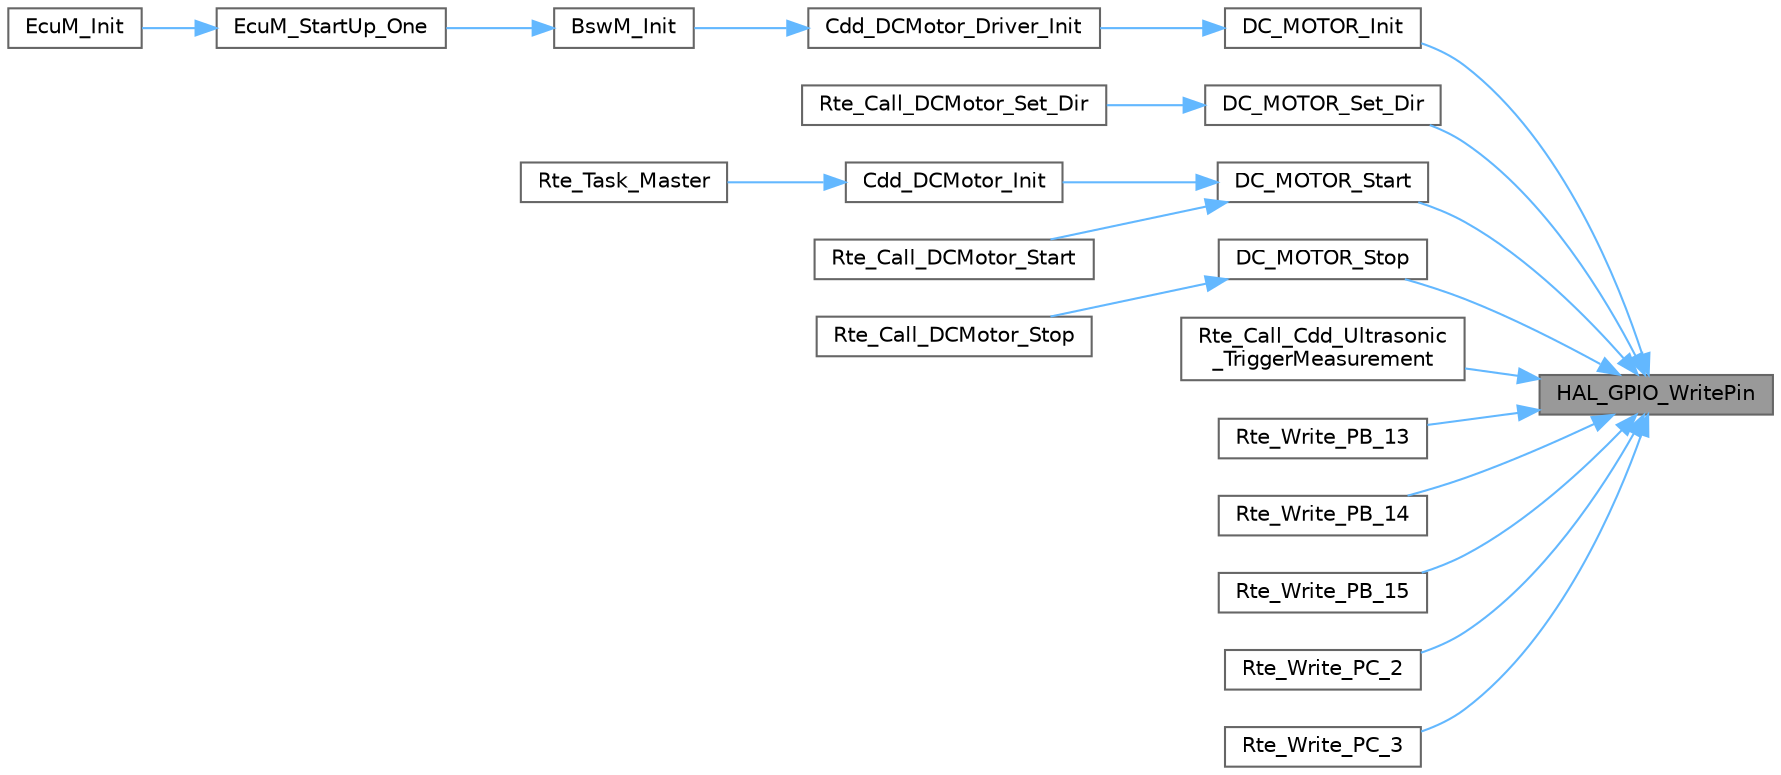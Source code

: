 digraph "HAL_GPIO_WritePin"
{
 // LATEX_PDF_SIZE
  bgcolor="transparent";
  edge [fontname=Helvetica,fontsize=10,labelfontname=Helvetica,labelfontsize=10];
  node [fontname=Helvetica,fontsize=10,shape=box,height=0.2,width=0.4];
  rankdir="RL";
  Node1 [id="Node000001",label="HAL_GPIO_WritePin",height=0.2,width=0.4,color="gray40", fillcolor="grey60", style="filled", fontcolor="black",tooltip=" "];
  Node1 -> Node2 [id="edge1_Node000001_Node000002",dir="back",color="steelblue1",style="solid",tooltip=" "];
  Node2 [id="Node000002",label="DC_MOTOR_Init",height=0.2,width=0.4,color="grey40", fillcolor="white", style="filled",URL="$_cdd___d_c_motor_8c.html#a68954c455419b4b44a78851e6c2e177b",tooltip=" "];
  Node2 -> Node3 [id="edge2_Node000002_Node000003",dir="back",color="steelblue1",style="solid",tooltip=" "];
  Node3 [id="Node000003",label="Cdd_DCMotor_Driver_Init",height=0.2,width=0.4,color="grey40", fillcolor="white", style="filled",URL="$_cdd___d_c_motor_8c.html#a17a38b3a3b0a23f04ef35e7ce86deb69",tooltip="Cdd_DCMotor module initialization function."];
  Node3 -> Node4 [id="edge3_Node000003_Node000004",dir="back",color="steelblue1",style="solid",tooltip=" "];
  Node4 [id="Node000004",label="BswM_Init",height=0.2,width=0.4,color="grey40", fillcolor="white", style="filled",URL="$_bsw_m_8c.html#a8b27b28fca934568c53d39e325f5f99d",tooltip=" "];
  Node4 -> Node5 [id="edge4_Node000004_Node000005",dir="back",color="steelblue1",style="solid",tooltip=" "];
  Node5 [id="Node000005",label="EcuM_StartUp_One",height=0.2,width=0.4,color="grey40", fillcolor="white", style="filled",URL="$_ecu_m_8c.html#af3de2af250b278959abacb9c5242596d",tooltip=" "];
  Node5 -> Node6 [id="edge5_Node000005_Node000006",dir="back",color="steelblue1",style="solid",tooltip=" "];
  Node6 [id="Node000006",label="EcuM_Init",height=0.2,width=0.4,color="grey40", fillcolor="white", style="filled",URL="$_ecu_m_8c.html#adb61804e9dba7fd50f6b45b307265451",tooltip=" "];
  Node1 -> Node7 [id="edge6_Node000001_Node000007",dir="back",color="steelblue1",style="solid",tooltip=" "];
  Node7 [id="Node000007",label="DC_MOTOR_Set_Dir",height=0.2,width=0.4,color="grey40", fillcolor="white", style="filled",URL="$_cdd___d_c_motor_8c.html#a841a1da53c6bf5b5dd47bb9904bf74cd",tooltip=" "];
  Node7 -> Node8 [id="edge7_Node000007_Node000008",dir="back",color="steelblue1",style="solid",tooltip=" "];
  Node8 [id="Node000008",label="Rte_Call_DCMotor_Set_Dir",height=0.2,width=0.4,color="grey40", fillcolor="white", style="filled",URL="$_rte_8c.html#a94a57056fe8b804dfdd0dd28649b49b0",tooltip=" "];
  Node1 -> Node9 [id="edge8_Node000001_Node000009",dir="back",color="steelblue1",style="solid",tooltip=" "];
  Node9 [id="Node000009",label="DC_MOTOR_Start",height=0.2,width=0.4,color="grey40", fillcolor="white", style="filled",URL="$_cdd___d_c_motor_8c.html#a9271e69324dfa6f157542cbfb65509e5",tooltip=" "];
  Node9 -> Node10 [id="edge9_Node000009_Node000010",dir="back",color="steelblue1",style="solid",tooltip=" "];
  Node10 [id="Node000010",label="Cdd_DCMotor_Init",height=0.2,width=0.4,color="grey40", fillcolor="white", style="filled",URL="$_cdd___d_c_motor_8c.html#aa8841261f96065cd7d29e04dcff49e1d",tooltip="Cdd_DCMotor module initialization function."];
  Node10 -> Node11 [id="edge10_Node000010_Node000011",dir="back",color="steelblue1",style="solid",tooltip=" "];
  Node11 [id="Node000011",label="Rte_Task_Master",height=0.2,width=0.4,color="grey40", fillcolor="white", style="filled",URL="$_rte_8c.html#a64a41eafc57522de06890f9bfcf3e26b",tooltip=" "];
  Node9 -> Node12 [id="edge11_Node000009_Node000012",dir="back",color="steelblue1",style="solid",tooltip=" "];
  Node12 [id="Node000012",label="Rte_Call_DCMotor_Start",height=0.2,width=0.4,color="grey40", fillcolor="white", style="filled",URL="$_rte_8c.html#a1cefc671ff22b5cbe1b3a0bea89b14e8",tooltip=" "];
  Node1 -> Node13 [id="edge12_Node000001_Node000013",dir="back",color="steelblue1",style="solid",tooltip=" "];
  Node13 [id="Node000013",label="DC_MOTOR_Stop",height=0.2,width=0.4,color="grey40", fillcolor="white", style="filled",URL="$_cdd___d_c_motor_8c.html#a718938bdc16b3d6efc3af5cb754ac1a7",tooltip=" "];
  Node13 -> Node14 [id="edge13_Node000013_Node000014",dir="back",color="steelblue1",style="solid",tooltip=" "];
  Node14 [id="Node000014",label="Rte_Call_DCMotor_Stop",height=0.2,width=0.4,color="grey40", fillcolor="white", style="filled",URL="$_rte_8c.html#ac668c5b9f9170f2493a1fcbfcad2f5c3",tooltip=" "];
  Node1 -> Node15 [id="edge14_Node000001_Node000015",dir="back",color="steelblue1",style="solid",tooltip=" "];
  Node15 [id="Node000015",label="Rte_Call_Cdd_Ultrasonic\l_TriggerMeasurement",height=0.2,width=0.4,color="grey40", fillcolor="white", style="filled",URL="$_rte_8c.html#a7b8307d5511ef2bcdc4a55e34a66b95f",tooltip=" "];
  Node1 -> Node16 [id="edge15_Node000001_Node000016",dir="back",color="steelblue1",style="solid",tooltip=" "];
  Node16 [id="Node000016",label="Rte_Write_PB_13",height=0.2,width=0.4,color="grey40", fillcolor="white", style="filled",URL="$_rte_8c.html#a0e0d8d6693d9d650d80ba9b93228b853",tooltip="Write Green pin state, on pin PB13."];
  Node1 -> Node17 [id="edge16_Node000001_Node000017",dir="back",color="steelblue1",style="solid",tooltip=" "];
  Node17 [id="Node000017",label="Rte_Write_PB_14",height=0.2,width=0.4,color="grey40", fillcolor="white", style="filled",URL="$_rte_8c.html#afb6fa7de0d14420ae17f118d74f9e5f0",tooltip=" "];
  Node1 -> Node18 [id="edge17_Node000001_Node000018",dir="back",color="steelblue1",style="solid",tooltip=" "];
  Node18 [id="Node000018",label="Rte_Write_PB_15",height=0.2,width=0.4,color="grey40", fillcolor="white", style="filled",URL="$_rte_8c.html#a2e722da66fae62dc741e8f43a0fe8092",tooltip=" "];
  Node1 -> Node19 [id="edge18_Node000001_Node000019",dir="back",color="steelblue1",style="solid",tooltip=" "];
  Node19 [id="Node000019",label="Rte_Write_PC_2",height=0.2,width=0.4,color="grey40", fillcolor="white", style="filled",URL="$_rte_8c.html#ab2864c17b67131ace4239a5045797caa",tooltip="Write PC2 pin state."];
  Node1 -> Node20 [id="edge19_Node000001_Node000020",dir="back",color="steelblue1",style="solid",tooltip=" "];
  Node20 [id="Node000020",label="Rte_Write_PC_3",height=0.2,width=0.4,color="grey40", fillcolor="white", style="filled",URL="$_rte_8c.html#ac0f2c50462e09b5c65b6624d1ec17b9b",tooltip="Write PC3 pin state."];
}
